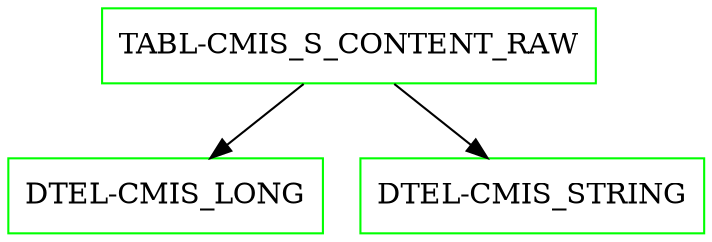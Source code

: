 digraph G {
  "TABL-CMIS_S_CONTENT_RAW" [shape=box,color=green];
  "DTEL-CMIS_LONG" [shape=box,color=green,URL="./DTEL_CMIS_LONG.html"];
  "DTEL-CMIS_STRING" [shape=box,color=green,URL="./DTEL_CMIS_STRING.html"];
  "TABL-CMIS_S_CONTENT_RAW" -> "DTEL-CMIS_STRING";
  "TABL-CMIS_S_CONTENT_RAW" -> "DTEL-CMIS_LONG";
}
